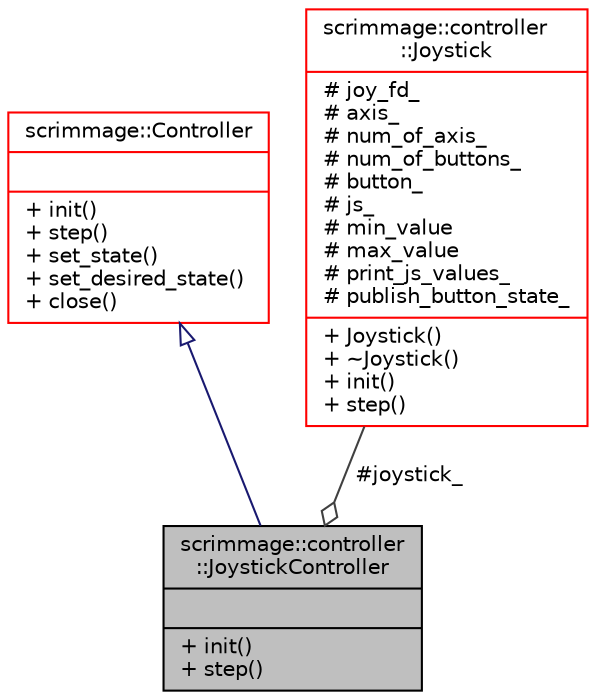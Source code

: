 digraph "scrimmage::controller::JoystickController"
{
 // LATEX_PDF_SIZE
  edge [fontname="Helvetica",fontsize="10",labelfontname="Helvetica",labelfontsize="10"];
  node [fontname="Helvetica",fontsize="10",shape=record];
  Node1 [label="{scrimmage::controller\l::JoystickController\n||+ init()\l+ step()\l}",height=0.2,width=0.4,color="black", fillcolor="grey75", style="filled", fontcolor="black",tooltip=" "];
  Node2 -> Node1 [dir="back",color="midnightblue",fontsize="10",style="solid",arrowtail="onormal",fontname="Helvetica"];
  Node2 [label="{scrimmage::Controller\n||+ init()\l+ step()\l+ set_state()\l+ set_desired_state()\l+ close()\l}",height=0.2,width=0.4,color="red", fillcolor="white", style="filled",URL="$classscrimmage_1_1Controller.html",tooltip=" "];
  Node93 -> Node1 [color="grey25",fontsize="10",style="solid",label=" #joystick_" ,arrowhead="odiamond",fontname="Helvetica"];
  Node93 [label="{scrimmage::controller\l::Joystick\n|# joy_fd_\l# axis_\l# num_of_axis_\l# num_of_buttons_\l# button_\l# js_\l# min_value\l# max_value\l# print_js_values_\l# publish_button_state_\l|+ Joystick()\l+ ~Joystick()\l+ init()\l+ step()\l}",height=0.2,width=0.4,color="red", fillcolor="white", style="filled",URL="$classscrimmage_1_1controller_1_1Joystick.html",tooltip=" "];
}
